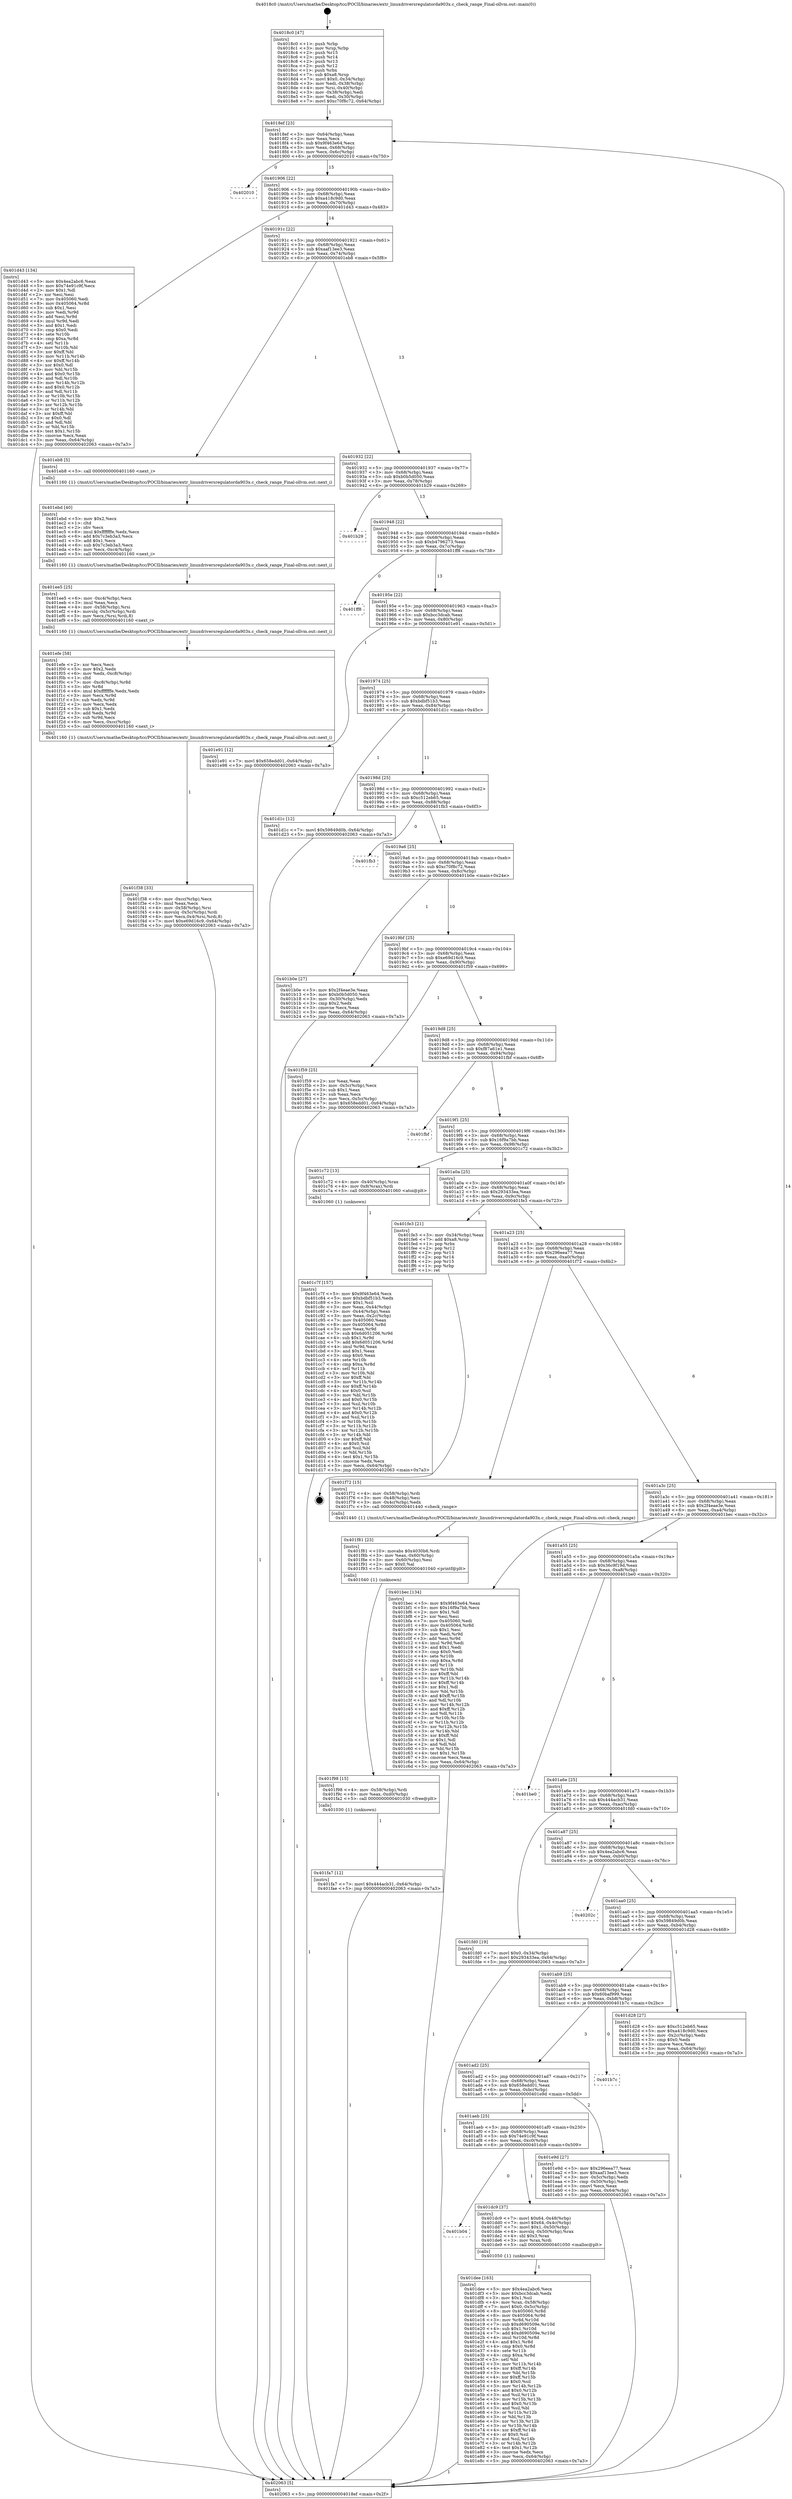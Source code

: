 digraph "0x4018c0" {
  label = "0x4018c0 (/mnt/c/Users/mathe/Desktop/tcc/POCII/binaries/extr_linuxdriversregulatorda903x.c_check_range_Final-ollvm.out::main(0))"
  labelloc = "t"
  node[shape=record]

  Entry [label="",width=0.3,height=0.3,shape=circle,fillcolor=black,style=filled]
  "0x4018ef" [label="{
     0x4018ef [23]\l
     | [instrs]\l
     &nbsp;&nbsp;0x4018ef \<+3\>: mov -0x64(%rbp),%eax\l
     &nbsp;&nbsp;0x4018f2 \<+2\>: mov %eax,%ecx\l
     &nbsp;&nbsp;0x4018f4 \<+6\>: sub $0x9f463e64,%ecx\l
     &nbsp;&nbsp;0x4018fa \<+3\>: mov %eax,-0x68(%rbp)\l
     &nbsp;&nbsp;0x4018fd \<+3\>: mov %ecx,-0x6c(%rbp)\l
     &nbsp;&nbsp;0x401900 \<+6\>: je 0000000000402010 \<main+0x750\>\l
  }"]
  "0x402010" [label="{
     0x402010\l
  }", style=dashed]
  "0x401906" [label="{
     0x401906 [22]\l
     | [instrs]\l
     &nbsp;&nbsp;0x401906 \<+5\>: jmp 000000000040190b \<main+0x4b\>\l
     &nbsp;&nbsp;0x40190b \<+3\>: mov -0x68(%rbp),%eax\l
     &nbsp;&nbsp;0x40190e \<+5\>: sub $0xa418c9d0,%eax\l
     &nbsp;&nbsp;0x401913 \<+3\>: mov %eax,-0x70(%rbp)\l
     &nbsp;&nbsp;0x401916 \<+6\>: je 0000000000401d43 \<main+0x483\>\l
  }"]
  Exit [label="",width=0.3,height=0.3,shape=circle,fillcolor=black,style=filled,peripheries=2]
  "0x401d43" [label="{
     0x401d43 [134]\l
     | [instrs]\l
     &nbsp;&nbsp;0x401d43 \<+5\>: mov $0x4ea2abc6,%eax\l
     &nbsp;&nbsp;0x401d48 \<+5\>: mov $0x74e91c9f,%ecx\l
     &nbsp;&nbsp;0x401d4d \<+2\>: mov $0x1,%dl\l
     &nbsp;&nbsp;0x401d4f \<+2\>: xor %esi,%esi\l
     &nbsp;&nbsp;0x401d51 \<+7\>: mov 0x405060,%edi\l
     &nbsp;&nbsp;0x401d58 \<+8\>: mov 0x405064,%r8d\l
     &nbsp;&nbsp;0x401d60 \<+3\>: sub $0x1,%esi\l
     &nbsp;&nbsp;0x401d63 \<+3\>: mov %edi,%r9d\l
     &nbsp;&nbsp;0x401d66 \<+3\>: add %esi,%r9d\l
     &nbsp;&nbsp;0x401d69 \<+4\>: imul %r9d,%edi\l
     &nbsp;&nbsp;0x401d6d \<+3\>: and $0x1,%edi\l
     &nbsp;&nbsp;0x401d70 \<+3\>: cmp $0x0,%edi\l
     &nbsp;&nbsp;0x401d73 \<+4\>: sete %r10b\l
     &nbsp;&nbsp;0x401d77 \<+4\>: cmp $0xa,%r8d\l
     &nbsp;&nbsp;0x401d7b \<+4\>: setl %r11b\l
     &nbsp;&nbsp;0x401d7f \<+3\>: mov %r10b,%bl\l
     &nbsp;&nbsp;0x401d82 \<+3\>: xor $0xff,%bl\l
     &nbsp;&nbsp;0x401d85 \<+3\>: mov %r11b,%r14b\l
     &nbsp;&nbsp;0x401d88 \<+4\>: xor $0xff,%r14b\l
     &nbsp;&nbsp;0x401d8c \<+3\>: xor $0x0,%dl\l
     &nbsp;&nbsp;0x401d8f \<+3\>: mov %bl,%r15b\l
     &nbsp;&nbsp;0x401d92 \<+4\>: and $0x0,%r15b\l
     &nbsp;&nbsp;0x401d96 \<+3\>: and %dl,%r10b\l
     &nbsp;&nbsp;0x401d99 \<+3\>: mov %r14b,%r12b\l
     &nbsp;&nbsp;0x401d9c \<+4\>: and $0x0,%r12b\l
     &nbsp;&nbsp;0x401da0 \<+3\>: and %dl,%r11b\l
     &nbsp;&nbsp;0x401da3 \<+3\>: or %r10b,%r15b\l
     &nbsp;&nbsp;0x401da6 \<+3\>: or %r11b,%r12b\l
     &nbsp;&nbsp;0x401da9 \<+3\>: xor %r12b,%r15b\l
     &nbsp;&nbsp;0x401dac \<+3\>: or %r14b,%bl\l
     &nbsp;&nbsp;0x401daf \<+3\>: xor $0xff,%bl\l
     &nbsp;&nbsp;0x401db2 \<+3\>: or $0x0,%dl\l
     &nbsp;&nbsp;0x401db5 \<+2\>: and %dl,%bl\l
     &nbsp;&nbsp;0x401db7 \<+3\>: or %bl,%r15b\l
     &nbsp;&nbsp;0x401dba \<+4\>: test $0x1,%r15b\l
     &nbsp;&nbsp;0x401dbe \<+3\>: cmovne %ecx,%eax\l
     &nbsp;&nbsp;0x401dc1 \<+3\>: mov %eax,-0x64(%rbp)\l
     &nbsp;&nbsp;0x401dc4 \<+5\>: jmp 0000000000402063 \<main+0x7a3\>\l
  }"]
  "0x40191c" [label="{
     0x40191c [22]\l
     | [instrs]\l
     &nbsp;&nbsp;0x40191c \<+5\>: jmp 0000000000401921 \<main+0x61\>\l
     &nbsp;&nbsp;0x401921 \<+3\>: mov -0x68(%rbp),%eax\l
     &nbsp;&nbsp;0x401924 \<+5\>: sub $0xaaf13ee3,%eax\l
     &nbsp;&nbsp;0x401929 \<+3\>: mov %eax,-0x74(%rbp)\l
     &nbsp;&nbsp;0x40192c \<+6\>: je 0000000000401eb8 \<main+0x5f8\>\l
  }"]
  "0x401fa7" [label="{
     0x401fa7 [12]\l
     | [instrs]\l
     &nbsp;&nbsp;0x401fa7 \<+7\>: movl $0x444acb31,-0x64(%rbp)\l
     &nbsp;&nbsp;0x401fae \<+5\>: jmp 0000000000402063 \<main+0x7a3\>\l
  }"]
  "0x401eb8" [label="{
     0x401eb8 [5]\l
     | [instrs]\l
     &nbsp;&nbsp;0x401eb8 \<+5\>: call 0000000000401160 \<next_i\>\l
     | [calls]\l
     &nbsp;&nbsp;0x401160 \{1\} (/mnt/c/Users/mathe/Desktop/tcc/POCII/binaries/extr_linuxdriversregulatorda903x.c_check_range_Final-ollvm.out::next_i)\l
  }"]
  "0x401932" [label="{
     0x401932 [22]\l
     | [instrs]\l
     &nbsp;&nbsp;0x401932 \<+5\>: jmp 0000000000401937 \<main+0x77\>\l
     &nbsp;&nbsp;0x401937 \<+3\>: mov -0x68(%rbp),%eax\l
     &nbsp;&nbsp;0x40193a \<+5\>: sub $0xb0b5d050,%eax\l
     &nbsp;&nbsp;0x40193f \<+3\>: mov %eax,-0x78(%rbp)\l
     &nbsp;&nbsp;0x401942 \<+6\>: je 0000000000401b29 \<main+0x269\>\l
  }"]
  "0x401f98" [label="{
     0x401f98 [15]\l
     | [instrs]\l
     &nbsp;&nbsp;0x401f98 \<+4\>: mov -0x58(%rbp),%rdi\l
     &nbsp;&nbsp;0x401f9c \<+6\>: mov %eax,-0xd0(%rbp)\l
     &nbsp;&nbsp;0x401fa2 \<+5\>: call 0000000000401030 \<free@plt\>\l
     | [calls]\l
     &nbsp;&nbsp;0x401030 \{1\} (unknown)\l
  }"]
  "0x401b29" [label="{
     0x401b29\l
  }", style=dashed]
  "0x401948" [label="{
     0x401948 [22]\l
     | [instrs]\l
     &nbsp;&nbsp;0x401948 \<+5\>: jmp 000000000040194d \<main+0x8d\>\l
     &nbsp;&nbsp;0x40194d \<+3\>: mov -0x68(%rbp),%eax\l
     &nbsp;&nbsp;0x401950 \<+5\>: sub $0xb4796273,%eax\l
     &nbsp;&nbsp;0x401955 \<+3\>: mov %eax,-0x7c(%rbp)\l
     &nbsp;&nbsp;0x401958 \<+6\>: je 0000000000401ff8 \<main+0x738\>\l
  }"]
  "0x401f81" [label="{
     0x401f81 [23]\l
     | [instrs]\l
     &nbsp;&nbsp;0x401f81 \<+10\>: movabs $0x4030b6,%rdi\l
     &nbsp;&nbsp;0x401f8b \<+3\>: mov %eax,-0x60(%rbp)\l
     &nbsp;&nbsp;0x401f8e \<+3\>: mov -0x60(%rbp),%esi\l
     &nbsp;&nbsp;0x401f91 \<+2\>: mov $0x0,%al\l
     &nbsp;&nbsp;0x401f93 \<+5\>: call 0000000000401040 \<printf@plt\>\l
     | [calls]\l
     &nbsp;&nbsp;0x401040 \{1\} (unknown)\l
  }"]
  "0x401ff8" [label="{
     0x401ff8\l
  }", style=dashed]
  "0x40195e" [label="{
     0x40195e [22]\l
     | [instrs]\l
     &nbsp;&nbsp;0x40195e \<+5\>: jmp 0000000000401963 \<main+0xa3\>\l
     &nbsp;&nbsp;0x401963 \<+3\>: mov -0x68(%rbp),%eax\l
     &nbsp;&nbsp;0x401966 \<+5\>: sub $0xbcc3dcab,%eax\l
     &nbsp;&nbsp;0x40196b \<+3\>: mov %eax,-0x80(%rbp)\l
     &nbsp;&nbsp;0x40196e \<+6\>: je 0000000000401e91 \<main+0x5d1\>\l
  }"]
  "0x401f38" [label="{
     0x401f38 [33]\l
     | [instrs]\l
     &nbsp;&nbsp;0x401f38 \<+6\>: mov -0xcc(%rbp),%ecx\l
     &nbsp;&nbsp;0x401f3e \<+3\>: imul %eax,%ecx\l
     &nbsp;&nbsp;0x401f41 \<+4\>: mov -0x58(%rbp),%rsi\l
     &nbsp;&nbsp;0x401f45 \<+4\>: movslq -0x5c(%rbp),%rdi\l
     &nbsp;&nbsp;0x401f49 \<+4\>: mov %ecx,0x4(%rsi,%rdi,8)\l
     &nbsp;&nbsp;0x401f4d \<+7\>: movl $0xe69d16c9,-0x64(%rbp)\l
     &nbsp;&nbsp;0x401f54 \<+5\>: jmp 0000000000402063 \<main+0x7a3\>\l
  }"]
  "0x401e91" [label="{
     0x401e91 [12]\l
     | [instrs]\l
     &nbsp;&nbsp;0x401e91 \<+7\>: movl $0x658edd01,-0x64(%rbp)\l
     &nbsp;&nbsp;0x401e98 \<+5\>: jmp 0000000000402063 \<main+0x7a3\>\l
  }"]
  "0x401974" [label="{
     0x401974 [25]\l
     | [instrs]\l
     &nbsp;&nbsp;0x401974 \<+5\>: jmp 0000000000401979 \<main+0xb9\>\l
     &nbsp;&nbsp;0x401979 \<+3\>: mov -0x68(%rbp),%eax\l
     &nbsp;&nbsp;0x40197c \<+5\>: sub $0xbdbf51b3,%eax\l
     &nbsp;&nbsp;0x401981 \<+6\>: mov %eax,-0x84(%rbp)\l
     &nbsp;&nbsp;0x401987 \<+6\>: je 0000000000401d1c \<main+0x45c\>\l
  }"]
  "0x401efe" [label="{
     0x401efe [58]\l
     | [instrs]\l
     &nbsp;&nbsp;0x401efe \<+2\>: xor %ecx,%ecx\l
     &nbsp;&nbsp;0x401f00 \<+5\>: mov $0x2,%edx\l
     &nbsp;&nbsp;0x401f05 \<+6\>: mov %edx,-0xc8(%rbp)\l
     &nbsp;&nbsp;0x401f0b \<+1\>: cltd\l
     &nbsp;&nbsp;0x401f0c \<+7\>: mov -0xc8(%rbp),%r8d\l
     &nbsp;&nbsp;0x401f13 \<+3\>: idiv %r8d\l
     &nbsp;&nbsp;0x401f16 \<+6\>: imul $0xfffffffe,%edx,%edx\l
     &nbsp;&nbsp;0x401f1c \<+3\>: mov %ecx,%r9d\l
     &nbsp;&nbsp;0x401f1f \<+3\>: sub %edx,%r9d\l
     &nbsp;&nbsp;0x401f22 \<+2\>: mov %ecx,%edx\l
     &nbsp;&nbsp;0x401f24 \<+3\>: sub $0x1,%edx\l
     &nbsp;&nbsp;0x401f27 \<+3\>: add %edx,%r9d\l
     &nbsp;&nbsp;0x401f2a \<+3\>: sub %r9d,%ecx\l
     &nbsp;&nbsp;0x401f2d \<+6\>: mov %ecx,-0xcc(%rbp)\l
     &nbsp;&nbsp;0x401f33 \<+5\>: call 0000000000401160 \<next_i\>\l
     | [calls]\l
     &nbsp;&nbsp;0x401160 \{1\} (/mnt/c/Users/mathe/Desktop/tcc/POCII/binaries/extr_linuxdriversregulatorda903x.c_check_range_Final-ollvm.out::next_i)\l
  }"]
  "0x401d1c" [label="{
     0x401d1c [12]\l
     | [instrs]\l
     &nbsp;&nbsp;0x401d1c \<+7\>: movl $0x59849d0b,-0x64(%rbp)\l
     &nbsp;&nbsp;0x401d23 \<+5\>: jmp 0000000000402063 \<main+0x7a3\>\l
  }"]
  "0x40198d" [label="{
     0x40198d [25]\l
     | [instrs]\l
     &nbsp;&nbsp;0x40198d \<+5\>: jmp 0000000000401992 \<main+0xd2\>\l
     &nbsp;&nbsp;0x401992 \<+3\>: mov -0x68(%rbp),%eax\l
     &nbsp;&nbsp;0x401995 \<+5\>: sub $0xc512eb65,%eax\l
     &nbsp;&nbsp;0x40199a \<+6\>: mov %eax,-0x88(%rbp)\l
     &nbsp;&nbsp;0x4019a0 \<+6\>: je 0000000000401fb3 \<main+0x6f3\>\l
  }"]
  "0x401ee5" [label="{
     0x401ee5 [25]\l
     | [instrs]\l
     &nbsp;&nbsp;0x401ee5 \<+6\>: mov -0xc4(%rbp),%ecx\l
     &nbsp;&nbsp;0x401eeb \<+3\>: imul %eax,%ecx\l
     &nbsp;&nbsp;0x401eee \<+4\>: mov -0x58(%rbp),%rsi\l
     &nbsp;&nbsp;0x401ef2 \<+4\>: movslq -0x5c(%rbp),%rdi\l
     &nbsp;&nbsp;0x401ef6 \<+3\>: mov %ecx,(%rsi,%rdi,8)\l
     &nbsp;&nbsp;0x401ef9 \<+5\>: call 0000000000401160 \<next_i\>\l
     | [calls]\l
     &nbsp;&nbsp;0x401160 \{1\} (/mnt/c/Users/mathe/Desktop/tcc/POCII/binaries/extr_linuxdriversregulatorda903x.c_check_range_Final-ollvm.out::next_i)\l
  }"]
  "0x401fb3" [label="{
     0x401fb3\l
  }", style=dashed]
  "0x4019a6" [label="{
     0x4019a6 [25]\l
     | [instrs]\l
     &nbsp;&nbsp;0x4019a6 \<+5\>: jmp 00000000004019ab \<main+0xeb\>\l
     &nbsp;&nbsp;0x4019ab \<+3\>: mov -0x68(%rbp),%eax\l
     &nbsp;&nbsp;0x4019ae \<+5\>: sub $0xc70f8c72,%eax\l
     &nbsp;&nbsp;0x4019b3 \<+6\>: mov %eax,-0x8c(%rbp)\l
     &nbsp;&nbsp;0x4019b9 \<+6\>: je 0000000000401b0e \<main+0x24e\>\l
  }"]
  "0x401ebd" [label="{
     0x401ebd [40]\l
     | [instrs]\l
     &nbsp;&nbsp;0x401ebd \<+5\>: mov $0x2,%ecx\l
     &nbsp;&nbsp;0x401ec2 \<+1\>: cltd\l
     &nbsp;&nbsp;0x401ec3 \<+2\>: idiv %ecx\l
     &nbsp;&nbsp;0x401ec5 \<+6\>: imul $0xfffffffe,%edx,%ecx\l
     &nbsp;&nbsp;0x401ecb \<+6\>: add $0x7c3eb3a3,%ecx\l
     &nbsp;&nbsp;0x401ed1 \<+3\>: add $0x1,%ecx\l
     &nbsp;&nbsp;0x401ed4 \<+6\>: sub $0x7c3eb3a3,%ecx\l
     &nbsp;&nbsp;0x401eda \<+6\>: mov %ecx,-0xc4(%rbp)\l
     &nbsp;&nbsp;0x401ee0 \<+5\>: call 0000000000401160 \<next_i\>\l
     | [calls]\l
     &nbsp;&nbsp;0x401160 \{1\} (/mnt/c/Users/mathe/Desktop/tcc/POCII/binaries/extr_linuxdriversregulatorda903x.c_check_range_Final-ollvm.out::next_i)\l
  }"]
  "0x401b0e" [label="{
     0x401b0e [27]\l
     | [instrs]\l
     &nbsp;&nbsp;0x401b0e \<+5\>: mov $0x2f4eae3e,%eax\l
     &nbsp;&nbsp;0x401b13 \<+5\>: mov $0xb0b5d050,%ecx\l
     &nbsp;&nbsp;0x401b18 \<+3\>: mov -0x30(%rbp),%edx\l
     &nbsp;&nbsp;0x401b1b \<+3\>: cmp $0x2,%edx\l
     &nbsp;&nbsp;0x401b1e \<+3\>: cmovne %ecx,%eax\l
     &nbsp;&nbsp;0x401b21 \<+3\>: mov %eax,-0x64(%rbp)\l
     &nbsp;&nbsp;0x401b24 \<+5\>: jmp 0000000000402063 \<main+0x7a3\>\l
  }"]
  "0x4019bf" [label="{
     0x4019bf [25]\l
     | [instrs]\l
     &nbsp;&nbsp;0x4019bf \<+5\>: jmp 00000000004019c4 \<main+0x104\>\l
     &nbsp;&nbsp;0x4019c4 \<+3\>: mov -0x68(%rbp),%eax\l
     &nbsp;&nbsp;0x4019c7 \<+5\>: sub $0xe69d16c9,%eax\l
     &nbsp;&nbsp;0x4019cc \<+6\>: mov %eax,-0x90(%rbp)\l
     &nbsp;&nbsp;0x4019d2 \<+6\>: je 0000000000401f59 \<main+0x699\>\l
  }"]
  "0x402063" [label="{
     0x402063 [5]\l
     | [instrs]\l
     &nbsp;&nbsp;0x402063 \<+5\>: jmp 00000000004018ef \<main+0x2f\>\l
  }"]
  "0x4018c0" [label="{
     0x4018c0 [47]\l
     | [instrs]\l
     &nbsp;&nbsp;0x4018c0 \<+1\>: push %rbp\l
     &nbsp;&nbsp;0x4018c1 \<+3\>: mov %rsp,%rbp\l
     &nbsp;&nbsp;0x4018c4 \<+2\>: push %r15\l
     &nbsp;&nbsp;0x4018c6 \<+2\>: push %r14\l
     &nbsp;&nbsp;0x4018c8 \<+2\>: push %r13\l
     &nbsp;&nbsp;0x4018ca \<+2\>: push %r12\l
     &nbsp;&nbsp;0x4018cc \<+1\>: push %rbx\l
     &nbsp;&nbsp;0x4018cd \<+7\>: sub $0xa8,%rsp\l
     &nbsp;&nbsp;0x4018d4 \<+7\>: movl $0x0,-0x34(%rbp)\l
     &nbsp;&nbsp;0x4018db \<+3\>: mov %edi,-0x38(%rbp)\l
     &nbsp;&nbsp;0x4018de \<+4\>: mov %rsi,-0x40(%rbp)\l
     &nbsp;&nbsp;0x4018e2 \<+3\>: mov -0x38(%rbp),%edi\l
     &nbsp;&nbsp;0x4018e5 \<+3\>: mov %edi,-0x30(%rbp)\l
     &nbsp;&nbsp;0x4018e8 \<+7\>: movl $0xc70f8c72,-0x64(%rbp)\l
  }"]
  "0x401dee" [label="{
     0x401dee [163]\l
     | [instrs]\l
     &nbsp;&nbsp;0x401dee \<+5\>: mov $0x4ea2abc6,%ecx\l
     &nbsp;&nbsp;0x401df3 \<+5\>: mov $0xbcc3dcab,%edx\l
     &nbsp;&nbsp;0x401df8 \<+3\>: mov $0x1,%sil\l
     &nbsp;&nbsp;0x401dfb \<+4\>: mov %rax,-0x58(%rbp)\l
     &nbsp;&nbsp;0x401dff \<+7\>: movl $0x0,-0x5c(%rbp)\l
     &nbsp;&nbsp;0x401e06 \<+8\>: mov 0x405060,%r8d\l
     &nbsp;&nbsp;0x401e0e \<+8\>: mov 0x405064,%r9d\l
     &nbsp;&nbsp;0x401e16 \<+3\>: mov %r8d,%r10d\l
     &nbsp;&nbsp;0x401e19 \<+7\>: sub $0xd690509e,%r10d\l
     &nbsp;&nbsp;0x401e20 \<+4\>: sub $0x1,%r10d\l
     &nbsp;&nbsp;0x401e24 \<+7\>: add $0xd690509e,%r10d\l
     &nbsp;&nbsp;0x401e2b \<+4\>: imul %r10d,%r8d\l
     &nbsp;&nbsp;0x401e2f \<+4\>: and $0x1,%r8d\l
     &nbsp;&nbsp;0x401e33 \<+4\>: cmp $0x0,%r8d\l
     &nbsp;&nbsp;0x401e37 \<+4\>: sete %r11b\l
     &nbsp;&nbsp;0x401e3b \<+4\>: cmp $0xa,%r9d\l
     &nbsp;&nbsp;0x401e3f \<+3\>: setl %bl\l
     &nbsp;&nbsp;0x401e42 \<+3\>: mov %r11b,%r14b\l
     &nbsp;&nbsp;0x401e45 \<+4\>: xor $0xff,%r14b\l
     &nbsp;&nbsp;0x401e49 \<+3\>: mov %bl,%r15b\l
     &nbsp;&nbsp;0x401e4c \<+4\>: xor $0xff,%r15b\l
     &nbsp;&nbsp;0x401e50 \<+4\>: xor $0x0,%sil\l
     &nbsp;&nbsp;0x401e54 \<+3\>: mov %r14b,%r12b\l
     &nbsp;&nbsp;0x401e57 \<+4\>: and $0x0,%r12b\l
     &nbsp;&nbsp;0x401e5b \<+3\>: and %sil,%r11b\l
     &nbsp;&nbsp;0x401e5e \<+3\>: mov %r15b,%r13b\l
     &nbsp;&nbsp;0x401e61 \<+4\>: and $0x0,%r13b\l
     &nbsp;&nbsp;0x401e65 \<+3\>: and %sil,%bl\l
     &nbsp;&nbsp;0x401e68 \<+3\>: or %r11b,%r12b\l
     &nbsp;&nbsp;0x401e6b \<+3\>: or %bl,%r13b\l
     &nbsp;&nbsp;0x401e6e \<+3\>: xor %r13b,%r12b\l
     &nbsp;&nbsp;0x401e71 \<+3\>: or %r15b,%r14b\l
     &nbsp;&nbsp;0x401e74 \<+4\>: xor $0xff,%r14b\l
     &nbsp;&nbsp;0x401e78 \<+4\>: or $0x0,%sil\l
     &nbsp;&nbsp;0x401e7c \<+3\>: and %sil,%r14b\l
     &nbsp;&nbsp;0x401e7f \<+3\>: or %r14b,%r12b\l
     &nbsp;&nbsp;0x401e82 \<+4\>: test $0x1,%r12b\l
     &nbsp;&nbsp;0x401e86 \<+3\>: cmovne %edx,%ecx\l
     &nbsp;&nbsp;0x401e89 \<+3\>: mov %ecx,-0x64(%rbp)\l
     &nbsp;&nbsp;0x401e8c \<+5\>: jmp 0000000000402063 \<main+0x7a3\>\l
  }"]
  "0x401f59" [label="{
     0x401f59 [25]\l
     | [instrs]\l
     &nbsp;&nbsp;0x401f59 \<+2\>: xor %eax,%eax\l
     &nbsp;&nbsp;0x401f5b \<+3\>: mov -0x5c(%rbp),%ecx\l
     &nbsp;&nbsp;0x401f5e \<+3\>: sub $0x1,%eax\l
     &nbsp;&nbsp;0x401f61 \<+2\>: sub %eax,%ecx\l
     &nbsp;&nbsp;0x401f63 \<+3\>: mov %ecx,-0x5c(%rbp)\l
     &nbsp;&nbsp;0x401f66 \<+7\>: movl $0x658edd01,-0x64(%rbp)\l
     &nbsp;&nbsp;0x401f6d \<+5\>: jmp 0000000000402063 \<main+0x7a3\>\l
  }"]
  "0x4019d8" [label="{
     0x4019d8 [25]\l
     | [instrs]\l
     &nbsp;&nbsp;0x4019d8 \<+5\>: jmp 00000000004019dd \<main+0x11d\>\l
     &nbsp;&nbsp;0x4019dd \<+3\>: mov -0x68(%rbp),%eax\l
     &nbsp;&nbsp;0x4019e0 \<+5\>: sub $0xf87a61e1,%eax\l
     &nbsp;&nbsp;0x4019e5 \<+6\>: mov %eax,-0x94(%rbp)\l
     &nbsp;&nbsp;0x4019eb \<+6\>: je 0000000000401fbf \<main+0x6ff\>\l
  }"]
  "0x401b04" [label="{
     0x401b04\l
  }", style=dashed]
  "0x401fbf" [label="{
     0x401fbf\l
  }", style=dashed]
  "0x4019f1" [label="{
     0x4019f1 [25]\l
     | [instrs]\l
     &nbsp;&nbsp;0x4019f1 \<+5\>: jmp 00000000004019f6 \<main+0x136\>\l
     &nbsp;&nbsp;0x4019f6 \<+3\>: mov -0x68(%rbp),%eax\l
     &nbsp;&nbsp;0x4019f9 \<+5\>: sub $0x16f9a7bb,%eax\l
     &nbsp;&nbsp;0x4019fe \<+6\>: mov %eax,-0x98(%rbp)\l
     &nbsp;&nbsp;0x401a04 \<+6\>: je 0000000000401c72 \<main+0x3b2\>\l
  }"]
  "0x401dc9" [label="{
     0x401dc9 [37]\l
     | [instrs]\l
     &nbsp;&nbsp;0x401dc9 \<+7\>: movl $0x64,-0x48(%rbp)\l
     &nbsp;&nbsp;0x401dd0 \<+7\>: movl $0x64,-0x4c(%rbp)\l
     &nbsp;&nbsp;0x401dd7 \<+7\>: movl $0x1,-0x50(%rbp)\l
     &nbsp;&nbsp;0x401dde \<+4\>: movslq -0x50(%rbp),%rax\l
     &nbsp;&nbsp;0x401de2 \<+4\>: shl $0x3,%rax\l
     &nbsp;&nbsp;0x401de6 \<+3\>: mov %rax,%rdi\l
     &nbsp;&nbsp;0x401de9 \<+5\>: call 0000000000401050 \<malloc@plt\>\l
     | [calls]\l
     &nbsp;&nbsp;0x401050 \{1\} (unknown)\l
  }"]
  "0x401c72" [label="{
     0x401c72 [13]\l
     | [instrs]\l
     &nbsp;&nbsp;0x401c72 \<+4\>: mov -0x40(%rbp),%rax\l
     &nbsp;&nbsp;0x401c76 \<+4\>: mov 0x8(%rax),%rdi\l
     &nbsp;&nbsp;0x401c7a \<+5\>: call 0000000000401060 \<atoi@plt\>\l
     | [calls]\l
     &nbsp;&nbsp;0x401060 \{1\} (unknown)\l
  }"]
  "0x401a0a" [label="{
     0x401a0a [25]\l
     | [instrs]\l
     &nbsp;&nbsp;0x401a0a \<+5\>: jmp 0000000000401a0f \<main+0x14f\>\l
     &nbsp;&nbsp;0x401a0f \<+3\>: mov -0x68(%rbp),%eax\l
     &nbsp;&nbsp;0x401a12 \<+5\>: sub $0x293433ea,%eax\l
     &nbsp;&nbsp;0x401a17 \<+6\>: mov %eax,-0x9c(%rbp)\l
     &nbsp;&nbsp;0x401a1d \<+6\>: je 0000000000401fe3 \<main+0x723\>\l
  }"]
  "0x401aeb" [label="{
     0x401aeb [25]\l
     | [instrs]\l
     &nbsp;&nbsp;0x401aeb \<+5\>: jmp 0000000000401af0 \<main+0x230\>\l
     &nbsp;&nbsp;0x401af0 \<+3\>: mov -0x68(%rbp),%eax\l
     &nbsp;&nbsp;0x401af3 \<+5\>: sub $0x74e91c9f,%eax\l
     &nbsp;&nbsp;0x401af8 \<+6\>: mov %eax,-0xc0(%rbp)\l
     &nbsp;&nbsp;0x401afe \<+6\>: je 0000000000401dc9 \<main+0x509\>\l
  }"]
  "0x401fe3" [label="{
     0x401fe3 [21]\l
     | [instrs]\l
     &nbsp;&nbsp;0x401fe3 \<+3\>: mov -0x34(%rbp),%eax\l
     &nbsp;&nbsp;0x401fe6 \<+7\>: add $0xa8,%rsp\l
     &nbsp;&nbsp;0x401fed \<+1\>: pop %rbx\l
     &nbsp;&nbsp;0x401fee \<+2\>: pop %r12\l
     &nbsp;&nbsp;0x401ff0 \<+2\>: pop %r13\l
     &nbsp;&nbsp;0x401ff2 \<+2\>: pop %r14\l
     &nbsp;&nbsp;0x401ff4 \<+2\>: pop %r15\l
     &nbsp;&nbsp;0x401ff6 \<+1\>: pop %rbp\l
     &nbsp;&nbsp;0x401ff7 \<+1\>: ret\l
  }"]
  "0x401a23" [label="{
     0x401a23 [25]\l
     | [instrs]\l
     &nbsp;&nbsp;0x401a23 \<+5\>: jmp 0000000000401a28 \<main+0x168\>\l
     &nbsp;&nbsp;0x401a28 \<+3\>: mov -0x68(%rbp),%eax\l
     &nbsp;&nbsp;0x401a2b \<+5\>: sub $0x296eea77,%eax\l
     &nbsp;&nbsp;0x401a30 \<+6\>: mov %eax,-0xa0(%rbp)\l
     &nbsp;&nbsp;0x401a36 \<+6\>: je 0000000000401f72 \<main+0x6b2\>\l
  }"]
  "0x401e9d" [label="{
     0x401e9d [27]\l
     | [instrs]\l
     &nbsp;&nbsp;0x401e9d \<+5\>: mov $0x296eea77,%eax\l
     &nbsp;&nbsp;0x401ea2 \<+5\>: mov $0xaaf13ee3,%ecx\l
     &nbsp;&nbsp;0x401ea7 \<+3\>: mov -0x5c(%rbp),%edx\l
     &nbsp;&nbsp;0x401eaa \<+3\>: cmp -0x50(%rbp),%edx\l
     &nbsp;&nbsp;0x401ead \<+3\>: cmovl %ecx,%eax\l
     &nbsp;&nbsp;0x401eb0 \<+3\>: mov %eax,-0x64(%rbp)\l
     &nbsp;&nbsp;0x401eb3 \<+5\>: jmp 0000000000402063 \<main+0x7a3\>\l
  }"]
  "0x401f72" [label="{
     0x401f72 [15]\l
     | [instrs]\l
     &nbsp;&nbsp;0x401f72 \<+4\>: mov -0x58(%rbp),%rdi\l
     &nbsp;&nbsp;0x401f76 \<+3\>: mov -0x48(%rbp),%esi\l
     &nbsp;&nbsp;0x401f79 \<+3\>: mov -0x4c(%rbp),%edx\l
     &nbsp;&nbsp;0x401f7c \<+5\>: call 0000000000401440 \<check_range\>\l
     | [calls]\l
     &nbsp;&nbsp;0x401440 \{1\} (/mnt/c/Users/mathe/Desktop/tcc/POCII/binaries/extr_linuxdriversregulatorda903x.c_check_range_Final-ollvm.out::check_range)\l
  }"]
  "0x401a3c" [label="{
     0x401a3c [25]\l
     | [instrs]\l
     &nbsp;&nbsp;0x401a3c \<+5\>: jmp 0000000000401a41 \<main+0x181\>\l
     &nbsp;&nbsp;0x401a41 \<+3\>: mov -0x68(%rbp),%eax\l
     &nbsp;&nbsp;0x401a44 \<+5\>: sub $0x2f4eae3e,%eax\l
     &nbsp;&nbsp;0x401a49 \<+6\>: mov %eax,-0xa4(%rbp)\l
     &nbsp;&nbsp;0x401a4f \<+6\>: je 0000000000401bec \<main+0x32c\>\l
  }"]
  "0x401ad2" [label="{
     0x401ad2 [25]\l
     | [instrs]\l
     &nbsp;&nbsp;0x401ad2 \<+5\>: jmp 0000000000401ad7 \<main+0x217\>\l
     &nbsp;&nbsp;0x401ad7 \<+3\>: mov -0x68(%rbp),%eax\l
     &nbsp;&nbsp;0x401ada \<+5\>: sub $0x658edd01,%eax\l
     &nbsp;&nbsp;0x401adf \<+6\>: mov %eax,-0xbc(%rbp)\l
     &nbsp;&nbsp;0x401ae5 \<+6\>: je 0000000000401e9d \<main+0x5dd\>\l
  }"]
  "0x401bec" [label="{
     0x401bec [134]\l
     | [instrs]\l
     &nbsp;&nbsp;0x401bec \<+5\>: mov $0x9f463e64,%eax\l
     &nbsp;&nbsp;0x401bf1 \<+5\>: mov $0x16f9a7bb,%ecx\l
     &nbsp;&nbsp;0x401bf6 \<+2\>: mov $0x1,%dl\l
     &nbsp;&nbsp;0x401bf8 \<+2\>: xor %esi,%esi\l
     &nbsp;&nbsp;0x401bfa \<+7\>: mov 0x405060,%edi\l
     &nbsp;&nbsp;0x401c01 \<+8\>: mov 0x405064,%r8d\l
     &nbsp;&nbsp;0x401c09 \<+3\>: sub $0x1,%esi\l
     &nbsp;&nbsp;0x401c0c \<+3\>: mov %edi,%r9d\l
     &nbsp;&nbsp;0x401c0f \<+3\>: add %esi,%r9d\l
     &nbsp;&nbsp;0x401c12 \<+4\>: imul %r9d,%edi\l
     &nbsp;&nbsp;0x401c16 \<+3\>: and $0x1,%edi\l
     &nbsp;&nbsp;0x401c19 \<+3\>: cmp $0x0,%edi\l
     &nbsp;&nbsp;0x401c1c \<+4\>: sete %r10b\l
     &nbsp;&nbsp;0x401c20 \<+4\>: cmp $0xa,%r8d\l
     &nbsp;&nbsp;0x401c24 \<+4\>: setl %r11b\l
     &nbsp;&nbsp;0x401c28 \<+3\>: mov %r10b,%bl\l
     &nbsp;&nbsp;0x401c2b \<+3\>: xor $0xff,%bl\l
     &nbsp;&nbsp;0x401c2e \<+3\>: mov %r11b,%r14b\l
     &nbsp;&nbsp;0x401c31 \<+4\>: xor $0xff,%r14b\l
     &nbsp;&nbsp;0x401c35 \<+3\>: xor $0x1,%dl\l
     &nbsp;&nbsp;0x401c38 \<+3\>: mov %bl,%r15b\l
     &nbsp;&nbsp;0x401c3b \<+4\>: and $0xff,%r15b\l
     &nbsp;&nbsp;0x401c3f \<+3\>: and %dl,%r10b\l
     &nbsp;&nbsp;0x401c42 \<+3\>: mov %r14b,%r12b\l
     &nbsp;&nbsp;0x401c45 \<+4\>: and $0xff,%r12b\l
     &nbsp;&nbsp;0x401c49 \<+3\>: and %dl,%r11b\l
     &nbsp;&nbsp;0x401c4c \<+3\>: or %r10b,%r15b\l
     &nbsp;&nbsp;0x401c4f \<+3\>: or %r11b,%r12b\l
     &nbsp;&nbsp;0x401c52 \<+3\>: xor %r12b,%r15b\l
     &nbsp;&nbsp;0x401c55 \<+3\>: or %r14b,%bl\l
     &nbsp;&nbsp;0x401c58 \<+3\>: xor $0xff,%bl\l
     &nbsp;&nbsp;0x401c5b \<+3\>: or $0x1,%dl\l
     &nbsp;&nbsp;0x401c5e \<+2\>: and %dl,%bl\l
     &nbsp;&nbsp;0x401c60 \<+3\>: or %bl,%r15b\l
     &nbsp;&nbsp;0x401c63 \<+4\>: test $0x1,%r15b\l
     &nbsp;&nbsp;0x401c67 \<+3\>: cmovne %ecx,%eax\l
     &nbsp;&nbsp;0x401c6a \<+3\>: mov %eax,-0x64(%rbp)\l
     &nbsp;&nbsp;0x401c6d \<+5\>: jmp 0000000000402063 \<main+0x7a3\>\l
  }"]
  "0x401a55" [label="{
     0x401a55 [25]\l
     | [instrs]\l
     &nbsp;&nbsp;0x401a55 \<+5\>: jmp 0000000000401a5a \<main+0x19a\>\l
     &nbsp;&nbsp;0x401a5a \<+3\>: mov -0x68(%rbp),%eax\l
     &nbsp;&nbsp;0x401a5d \<+5\>: sub $0x36c9f19d,%eax\l
     &nbsp;&nbsp;0x401a62 \<+6\>: mov %eax,-0xa8(%rbp)\l
     &nbsp;&nbsp;0x401a68 \<+6\>: je 0000000000401be0 \<main+0x320\>\l
  }"]
  "0x401c7f" [label="{
     0x401c7f [157]\l
     | [instrs]\l
     &nbsp;&nbsp;0x401c7f \<+5\>: mov $0x9f463e64,%ecx\l
     &nbsp;&nbsp;0x401c84 \<+5\>: mov $0xbdbf51b3,%edx\l
     &nbsp;&nbsp;0x401c89 \<+3\>: mov $0x1,%sil\l
     &nbsp;&nbsp;0x401c8c \<+3\>: mov %eax,-0x44(%rbp)\l
     &nbsp;&nbsp;0x401c8f \<+3\>: mov -0x44(%rbp),%eax\l
     &nbsp;&nbsp;0x401c92 \<+3\>: mov %eax,-0x2c(%rbp)\l
     &nbsp;&nbsp;0x401c95 \<+7\>: mov 0x405060,%eax\l
     &nbsp;&nbsp;0x401c9c \<+8\>: mov 0x405064,%r8d\l
     &nbsp;&nbsp;0x401ca4 \<+3\>: mov %eax,%r9d\l
     &nbsp;&nbsp;0x401ca7 \<+7\>: sub $0x6d051206,%r9d\l
     &nbsp;&nbsp;0x401cae \<+4\>: sub $0x1,%r9d\l
     &nbsp;&nbsp;0x401cb2 \<+7\>: add $0x6d051206,%r9d\l
     &nbsp;&nbsp;0x401cb9 \<+4\>: imul %r9d,%eax\l
     &nbsp;&nbsp;0x401cbd \<+3\>: and $0x1,%eax\l
     &nbsp;&nbsp;0x401cc0 \<+3\>: cmp $0x0,%eax\l
     &nbsp;&nbsp;0x401cc3 \<+4\>: sete %r10b\l
     &nbsp;&nbsp;0x401cc7 \<+4\>: cmp $0xa,%r8d\l
     &nbsp;&nbsp;0x401ccb \<+4\>: setl %r11b\l
     &nbsp;&nbsp;0x401ccf \<+3\>: mov %r10b,%bl\l
     &nbsp;&nbsp;0x401cd2 \<+3\>: xor $0xff,%bl\l
     &nbsp;&nbsp;0x401cd5 \<+3\>: mov %r11b,%r14b\l
     &nbsp;&nbsp;0x401cd8 \<+4\>: xor $0xff,%r14b\l
     &nbsp;&nbsp;0x401cdc \<+4\>: xor $0x0,%sil\l
     &nbsp;&nbsp;0x401ce0 \<+3\>: mov %bl,%r15b\l
     &nbsp;&nbsp;0x401ce3 \<+4\>: and $0x0,%r15b\l
     &nbsp;&nbsp;0x401ce7 \<+3\>: and %sil,%r10b\l
     &nbsp;&nbsp;0x401cea \<+3\>: mov %r14b,%r12b\l
     &nbsp;&nbsp;0x401ced \<+4\>: and $0x0,%r12b\l
     &nbsp;&nbsp;0x401cf1 \<+3\>: and %sil,%r11b\l
     &nbsp;&nbsp;0x401cf4 \<+3\>: or %r10b,%r15b\l
     &nbsp;&nbsp;0x401cf7 \<+3\>: or %r11b,%r12b\l
     &nbsp;&nbsp;0x401cfa \<+3\>: xor %r12b,%r15b\l
     &nbsp;&nbsp;0x401cfd \<+3\>: or %r14b,%bl\l
     &nbsp;&nbsp;0x401d00 \<+3\>: xor $0xff,%bl\l
     &nbsp;&nbsp;0x401d03 \<+4\>: or $0x0,%sil\l
     &nbsp;&nbsp;0x401d07 \<+3\>: and %sil,%bl\l
     &nbsp;&nbsp;0x401d0a \<+3\>: or %bl,%r15b\l
     &nbsp;&nbsp;0x401d0d \<+4\>: test $0x1,%r15b\l
     &nbsp;&nbsp;0x401d11 \<+3\>: cmovne %edx,%ecx\l
     &nbsp;&nbsp;0x401d14 \<+3\>: mov %ecx,-0x64(%rbp)\l
     &nbsp;&nbsp;0x401d17 \<+5\>: jmp 0000000000402063 \<main+0x7a3\>\l
  }"]
  "0x401b7c" [label="{
     0x401b7c\l
  }", style=dashed]
  "0x401be0" [label="{
     0x401be0\l
  }", style=dashed]
  "0x401a6e" [label="{
     0x401a6e [25]\l
     | [instrs]\l
     &nbsp;&nbsp;0x401a6e \<+5\>: jmp 0000000000401a73 \<main+0x1b3\>\l
     &nbsp;&nbsp;0x401a73 \<+3\>: mov -0x68(%rbp),%eax\l
     &nbsp;&nbsp;0x401a76 \<+5\>: sub $0x444acb31,%eax\l
     &nbsp;&nbsp;0x401a7b \<+6\>: mov %eax,-0xac(%rbp)\l
     &nbsp;&nbsp;0x401a81 \<+6\>: je 0000000000401fd0 \<main+0x710\>\l
  }"]
  "0x401ab9" [label="{
     0x401ab9 [25]\l
     | [instrs]\l
     &nbsp;&nbsp;0x401ab9 \<+5\>: jmp 0000000000401abe \<main+0x1fe\>\l
     &nbsp;&nbsp;0x401abe \<+3\>: mov -0x68(%rbp),%eax\l
     &nbsp;&nbsp;0x401ac1 \<+5\>: sub $0x60baf999,%eax\l
     &nbsp;&nbsp;0x401ac6 \<+6\>: mov %eax,-0xb8(%rbp)\l
     &nbsp;&nbsp;0x401acc \<+6\>: je 0000000000401b7c \<main+0x2bc\>\l
  }"]
  "0x401fd0" [label="{
     0x401fd0 [19]\l
     | [instrs]\l
     &nbsp;&nbsp;0x401fd0 \<+7\>: movl $0x0,-0x34(%rbp)\l
     &nbsp;&nbsp;0x401fd7 \<+7\>: movl $0x293433ea,-0x64(%rbp)\l
     &nbsp;&nbsp;0x401fde \<+5\>: jmp 0000000000402063 \<main+0x7a3\>\l
  }"]
  "0x401a87" [label="{
     0x401a87 [25]\l
     | [instrs]\l
     &nbsp;&nbsp;0x401a87 \<+5\>: jmp 0000000000401a8c \<main+0x1cc\>\l
     &nbsp;&nbsp;0x401a8c \<+3\>: mov -0x68(%rbp),%eax\l
     &nbsp;&nbsp;0x401a8f \<+5\>: sub $0x4ea2abc6,%eax\l
     &nbsp;&nbsp;0x401a94 \<+6\>: mov %eax,-0xb0(%rbp)\l
     &nbsp;&nbsp;0x401a9a \<+6\>: je 000000000040202c \<main+0x76c\>\l
  }"]
  "0x401d28" [label="{
     0x401d28 [27]\l
     | [instrs]\l
     &nbsp;&nbsp;0x401d28 \<+5\>: mov $0xc512eb65,%eax\l
     &nbsp;&nbsp;0x401d2d \<+5\>: mov $0xa418c9d0,%ecx\l
     &nbsp;&nbsp;0x401d32 \<+3\>: mov -0x2c(%rbp),%edx\l
     &nbsp;&nbsp;0x401d35 \<+3\>: cmp $0x0,%edx\l
     &nbsp;&nbsp;0x401d38 \<+3\>: cmove %ecx,%eax\l
     &nbsp;&nbsp;0x401d3b \<+3\>: mov %eax,-0x64(%rbp)\l
     &nbsp;&nbsp;0x401d3e \<+5\>: jmp 0000000000402063 \<main+0x7a3\>\l
  }"]
  "0x40202c" [label="{
     0x40202c\l
  }", style=dashed]
  "0x401aa0" [label="{
     0x401aa0 [25]\l
     | [instrs]\l
     &nbsp;&nbsp;0x401aa0 \<+5\>: jmp 0000000000401aa5 \<main+0x1e5\>\l
     &nbsp;&nbsp;0x401aa5 \<+3\>: mov -0x68(%rbp),%eax\l
     &nbsp;&nbsp;0x401aa8 \<+5\>: sub $0x59849d0b,%eax\l
     &nbsp;&nbsp;0x401aad \<+6\>: mov %eax,-0xb4(%rbp)\l
     &nbsp;&nbsp;0x401ab3 \<+6\>: je 0000000000401d28 \<main+0x468\>\l
  }"]
  Entry -> "0x4018c0" [label=" 1"]
  "0x4018ef" -> "0x402010" [label=" 0"]
  "0x4018ef" -> "0x401906" [label=" 15"]
  "0x401fe3" -> Exit [label=" 1"]
  "0x401906" -> "0x401d43" [label=" 1"]
  "0x401906" -> "0x40191c" [label=" 14"]
  "0x401fd0" -> "0x402063" [label=" 1"]
  "0x40191c" -> "0x401eb8" [label=" 1"]
  "0x40191c" -> "0x401932" [label=" 13"]
  "0x401fa7" -> "0x402063" [label=" 1"]
  "0x401932" -> "0x401b29" [label=" 0"]
  "0x401932" -> "0x401948" [label=" 13"]
  "0x401f98" -> "0x401fa7" [label=" 1"]
  "0x401948" -> "0x401ff8" [label=" 0"]
  "0x401948" -> "0x40195e" [label=" 13"]
  "0x401f81" -> "0x401f98" [label=" 1"]
  "0x40195e" -> "0x401e91" [label=" 1"]
  "0x40195e" -> "0x401974" [label=" 12"]
  "0x401f72" -> "0x401f81" [label=" 1"]
  "0x401974" -> "0x401d1c" [label=" 1"]
  "0x401974" -> "0x40198d" [label=" 11"]
  "0x401f59" -> "0x402063" [label=" 1"]
  "0x40198d" -> "0x401fb3" [label=" 0"]
  "0x40198d" -> "0x4019a6" [label=" 11"]
  "0x401f38" -> "0x402063" [label=" 1"]
  "0x4019a6" -> "0x401b0e" [label=" 1"]
  "0x4019a6" -> "0x4019bf" [label=" 10"]
  "0x401b0e" -> "0x402063" [label=" 1"]
  "0x4018c0" -> "0x4018ef" [label=" 1"]
  "0x402063" -> "0x4018ef" [label=" 14"]
  "0x401efe" -> "0x401f38" [label=" 1"]
  "0x4019bf" -> "0x401f59" [label=" 1"]
  "0x4019bf" -> "0x4019d8" [label=" 9"]
  "0x401ee5" -> "0x401efe" [label=" 1"]
  "0x4019d8" -> "0x401fbf" [label=" 0"]
  "0x4019d8" -> "0x4019f1" [label=" 9"]
  "0x401ebd" -> "0x401ee5" [label=" 1"]
  "0x4019f1" -> "0x401c72" [label=" 1"]
  "0x4019f1" -> "0x401a0a" [label=" 8"]
  "0x401eb8" -> "0x401ebd" [label=" 1"]
  "0x401a0a" -> "0x401fe3" [label=" 1"]
  "0x401a0a" -> "0x401a23" [label=" 7"]
  "0x401e91" -> "0x402063" [label=" 1"]
  "0x401a23" -> "0x401f72" [label=" 1"]
  "0x401a23" -> "0x401a3c" [label=" 6"]
  "0x401dee" -> "0x402063" [label=" 1"]
  "0x401a3c" -> "0x401bec" [label=" 1"]
  "0x401a3c" -> "0x401a55" [label=" 5"]
  "0x401bec" -> "0x402063" [label=" 1"]
  "0x401c72" -> "0x401c7f" [label=" 1"]
  "0x401c7f" -> "0x402063" [label=" 1"]
  "0x401d1c" -> "0x402063" [label=" 1"]
  "0x401aeb" -> "0x401b04" [label=" 0"]
  "0x401a55" -> "0x401be0" [label=" 0"]
  "0x401a55" -> "0x401a6e" [label=" 5"]
  "0x401aeb" -> "0x401dc9" [label=" 1"]
  "0x401a6e" -> "0x401fd0" [label=" 1"]
  "0x401a6e" -> "0x401a87" [label=" 4"]
  "0x401ad2" -> "0x401aeb" [label=" 1"]
  "0x401a87" -> "0x40202c" [label=" 0"]
  "0x401a87" -> "0x401aa0" [label=" 4"]
  "0x401ad2" -> "0x401e9d" [label=" 2"]
  "0x401aa0" -> "0x401d28" [label=" 1"]
  "0x401aa0" -> "0x401ab9" [label=" 3"]
  "0x401d28" -> "0x402063" [label=" 1"]
  "0x401d43" -> "0x402063" [label=" 1"]
  "0x401e9d" -> "0x402063" [label=" 2"]
  "0x401ab9" -> "0x401b7c" [label=" 0"]
  "0x401ab9" -> "0x401ad2" [label=" 3"]
  "0x401dc9" -> "0x401dee" [label=" 1"]
}
